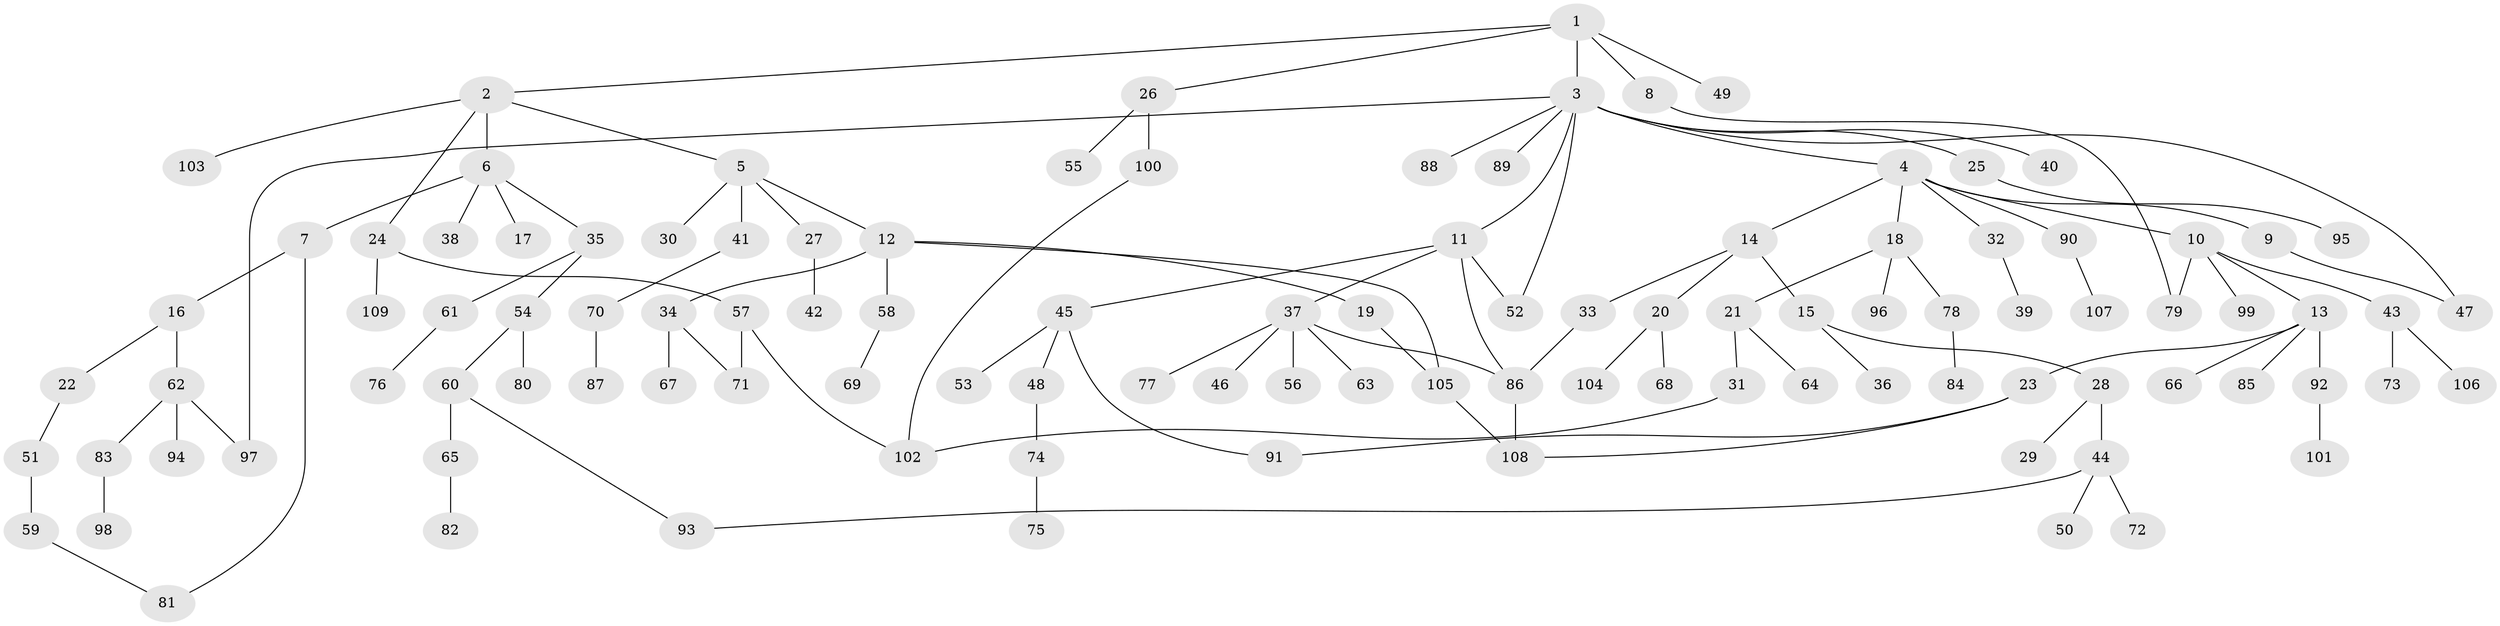 // coarse degree distribution, {12: 0.03125, 10: 0.03125, 11: 0.03125, 6: 0.03125, 3: 0.125, 1: 0.65625, 2: 0.09375}
// Generated by graph-tools (version 1.1) at 2025/16/03/04/25 18:16:57]
// undirected, 109 vertices, 123 edges
graph export_dot {
graph [start="1"]
  node [color=gray90,style=filled];
  1;
  2;
  3;
  4;
  5;
  6;
  7;
  8;
  9;
  10;
  11;
  12;
  13;
  14;
  15;
  16;
  17;
  18;
  19;
  20;
  21;
  22;
  23;
  24;
  25;
  26;
  27;
  28;
  29;
  30;
  31;
  32;
  33;
  34;
  35;
  36;
  37;
  38;
  39;
  40;
  41;
  42;
  43;
  44;
  45;
  46;
  47;
  48;
  49;
  50;
  51;
  52;
  53;
  54;
  55;
  56;
  57;
  58;
  59;
  60;
  61;
  62;
  63;
  64;
  65;
  66;
  67;
  68;
  69;
  70;
  71;
  72;
  73;
  74;
  75;
  76;
  77;
  78;
  79;
  80;
  81;
  82;
  83;
  84;
  85;
  86;
  87;
  88;
  89;
  90;
  91;
  92;
  93;
  94;
  95;
  96;
  97;
  98;
  99;
  100;
  101;
  102;
  103;
  104;
  105;
  106;
  107;
  108;
  109;
  1 -- 2;
  1 -- 3;
  1 -- 8;
  1 -- 26;
  1 -- 49;
  2 -- 5;
  2 -- 6;
  2 -- 24;
  2 -- 103;
  3 -- 4;
  3 -- 11;
  3 -- 25;
  3 -- 40;
  3 -- 47;
  3 -- 88;
  3 -- 89;
  3 -- 97;
  3 -- 52;
  4 -- 9;
  4 -- 10;
  4 -- 14;
  4 -- 18;
  4 -- 32;
  4 -- 90;
  5 -- 12;
  5 -- 27;
  5 -- 30;
  5 -- 41;
  6 -- 7;
  6 -- 17;
  6 -- 35;
  6 -- 38;
  7 -- 16;
  7 -- 81;
  8 -- 79;
  9 -- 47;
  10 -- 13;
  10 -- 43;
  10 -- 99;
  10 -- 79;
  11 -- 37;
  11 -- 45;
  11 -- 52;
  11 -- 86;
  12 -- 19;
  12 -- 34;
  12 -- 58;
  12 -- 105;
  13 -- 23;
  13 -- 66;
  13 -- 85;
  13 -- 92;
  14 -- 15;
  14 -- 20;
  14 -- 33;
  15 -- 28;
  15 -- 36;
  16 -- 22;
  16 -- 62;
  18 -- 21;
  18 -- 78;
  18 -- 96;
  19 -- 105;
  20 -- 68;
  20 -- 104;
  21 -- 31;
  21 -- 64;
  22 -- 51;
  23 -- 91;
  23 -- 108;
  24 -- 57;
  24 -- 109;
  25 -- 95;
  26 -- 55;
  26 -- 100;
  27 -- 42;
  28 -- 29;
  28 -- 44;
  31 -- 102;
  32 -- 39;
  33 -- 86;
  34 -- 67;
  34 -- 71;
  35 -- 54;
  35 -- 61;
  37 -- 46;
  37 -- 56;
  37 -- 63;
  37 -- 77;
  37 -- 86;
  41 -- 70;
  43 -- 73;
  43 -- 106;
  44 -- 50;
  44 -- 72;
  44 -- 93;
  45 -- 48;
  45 -- 53;
  45 -- 91;
  48 -- 74;
  51 -- 59;
  54 -- 60;
  54 -- 80;
  57 -- 71;
  57 -- 102;
  58 -- 69;
  59 -- 81;
  60 -- 65;
  60 -- 93;
  61 -- 76;
  62 -- 83;
  62 -- 94;
  62 -- 97;
  65 -- 82;
  70 -- 87;
  74 -- 75;
  78 -- 84;
  83 -- 98;
  86 -- 108;
  90 -- 107;
  92 -- 101;
  100 -- 102;
  105 -- 108;
}
